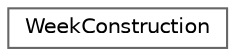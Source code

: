 digraph "Graphical Class Hierarchy"
{
 // LATEX_PDF_SIZE
  bgcolor="transparent";
  edge [fontname=Helvetica,fontsize=10,labelfontname=Helvetica,labelfontsize=10];
  node [fontname=Helvetica,fontsize=10,shape=box,height=0.2,width=0.9];
  rankdir="LR";
  Node0 [label="WeekConstruction",height=0.2,width=0.4,color="grey40", fillcolor="white", style="filled",URL="$class_week_construction.html",tooltip=" "];
}
